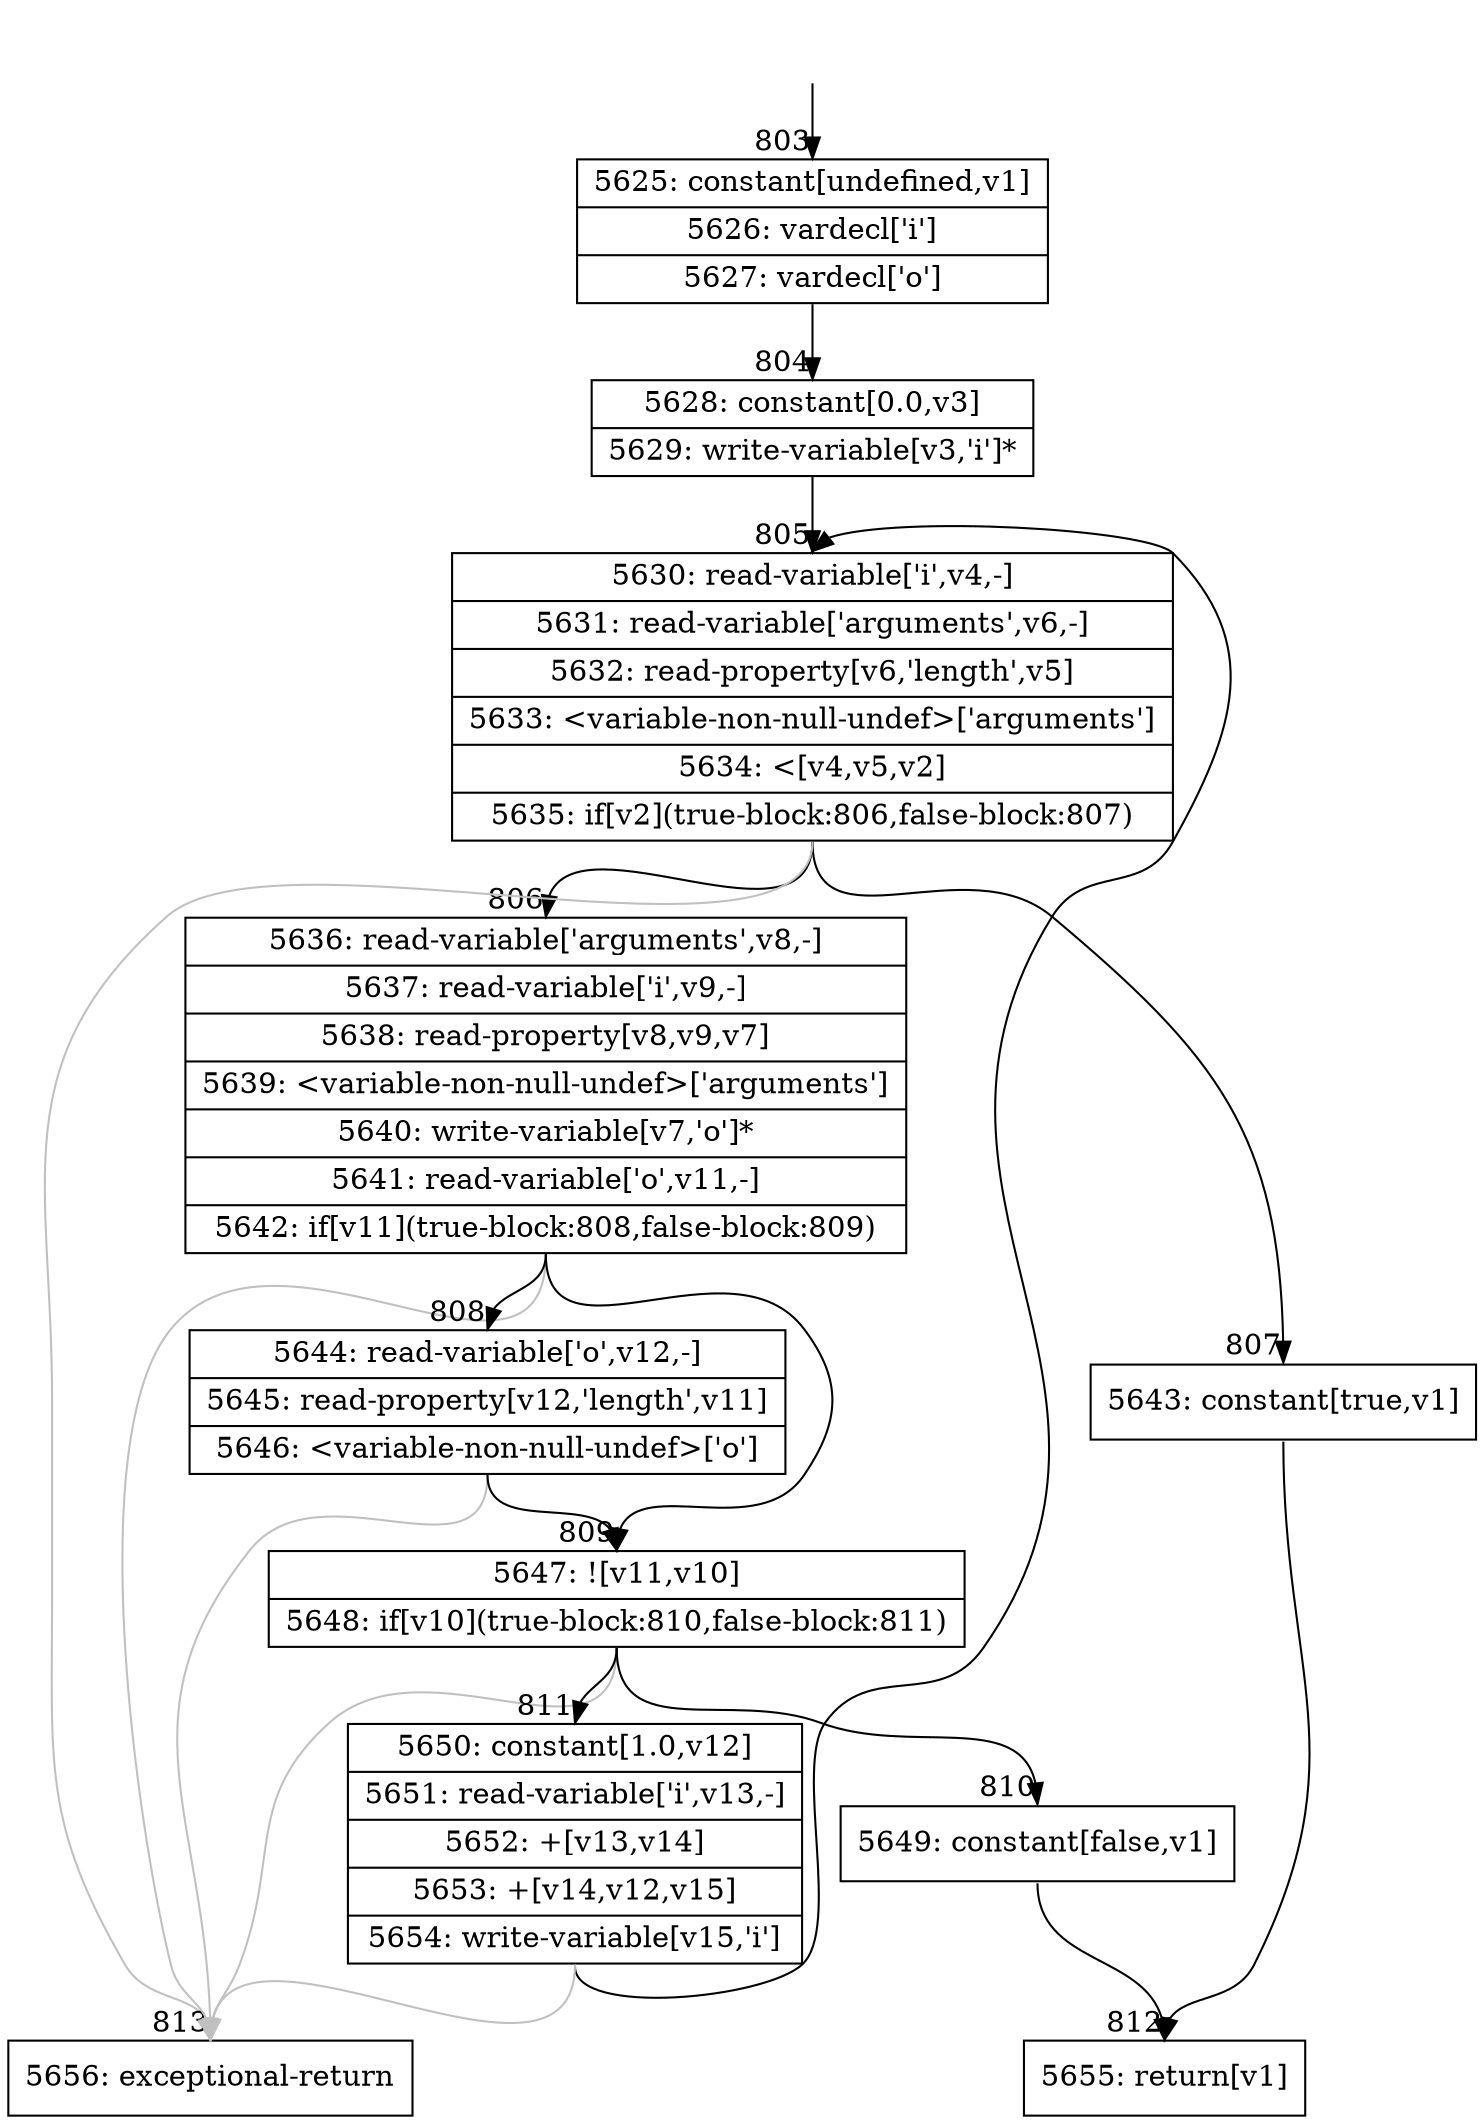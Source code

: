 digraph {
rankdir="TD"
BB_entry61[shape=none,label=""];
BB_entry61 -> BB803 [tailport=s, headport=n, headlabel="    803"]
BB803 [shape=record label="{5625: constant[undefined,v1]|5626: vardecl['i']|5627: vardecl['o']}" ] 
BB803 -> BB804 [tailport=s, headport=n, headlabel="      804"]
BB804 [shape=record label="{5628: constant[0.0,v3]|5629: write-variable[v3,'i']*}" ] 
BB804 -> BB805 [tailport=s, headport=n, headlabel="      805"]
BB805 [shape=record label="{5630: read-variable['i',v4,-]|5631: read-variable['arguments',v6,-]|5632: read-property[v6,'length',v5]|5633: \<variable-non-null-undef\>['arguments']|5634: \<[v4,v5,v2]|5635: if[v2](true-block:806,false-block:807)}" ] 
BB805 -> BB806 [tailport=s, headport=n, headlabel="      806"]
BB805 -> BB807 [tailport=s, headport=n, headlabel="      807"]
BB805 -> BB813 [tailport=s, headport=n, color=gray, headlabel="      813"]
BB806 [shape=record label="{5636: read-variable['arguments',v8,-]|5637: read-variable['i',v9,-]|5638: read-property[v8,v9,v7]|5639: \<variable-non-null-undef\>['arguments']|5640: write-variable[v7,'o']*|5641: read-variable['o',v11,-]|5642: if[v11](true-block:808,false-block:809)}" ] 
BB806 -> BB809 [tailport=s, headport=n, headlabel="      809"]
BB806 -> BB808 [tailport=s, headport=n, headlabel="      808"]
BB806 -> BB813 [tailport=s, headport=n, color=gray]
BB807 [shape=record label="{5643: constant[true,v1]}" ] 
BB807 -> BB812 [tailport=s, headport=n, headlabel="      812"]
BB808 [shape=record label="{5644: read-variable['o',v12,-]|5645: read-property[v12,'length',v11]|5646: \<variable-non-null-undef\>['o']}" ] 
BB808 -> BB809 [tailport=s, headport=n]
BB808 -> BB813 [tailport=s, headport=n, color=gray]
BB809 [shape=record label="{5647: ![v11,v10]|5648: if[v10](true-block:810,false-block:811)}" ] 
BB809 -> BB810 [tailport=s, headport=n, headlabel="      810"]
BB809 -> BB811 [tailport=s, headport=n, headlabel="      811"]
BB809 -> BB813 [tailport=s, headport=n, color=gray]
BB810 [shape=record label="{5649: constant[false,v1]}" ] 
BB810 -> BB812 [tailport=s, headport=n]
BB811 [shape=record label="{5650: constant[1.0,v12]|5651: read-variable['i',v13,-]|5652: +[v13,v14]|5653: +[v14,v12,v15]|5654: write-variable[v15,'i']}" ] 
BB811 -> BB805 [tailport=s, headport=n]
BB811 -> BB813 [tailport=s, headport=n, color=gray]
BB812 [shape=record label="{5655: return[v1]}" ] 
BB813 [shape=record label="{5656: exceptional-return}" ] 
//#$~ 305
}
